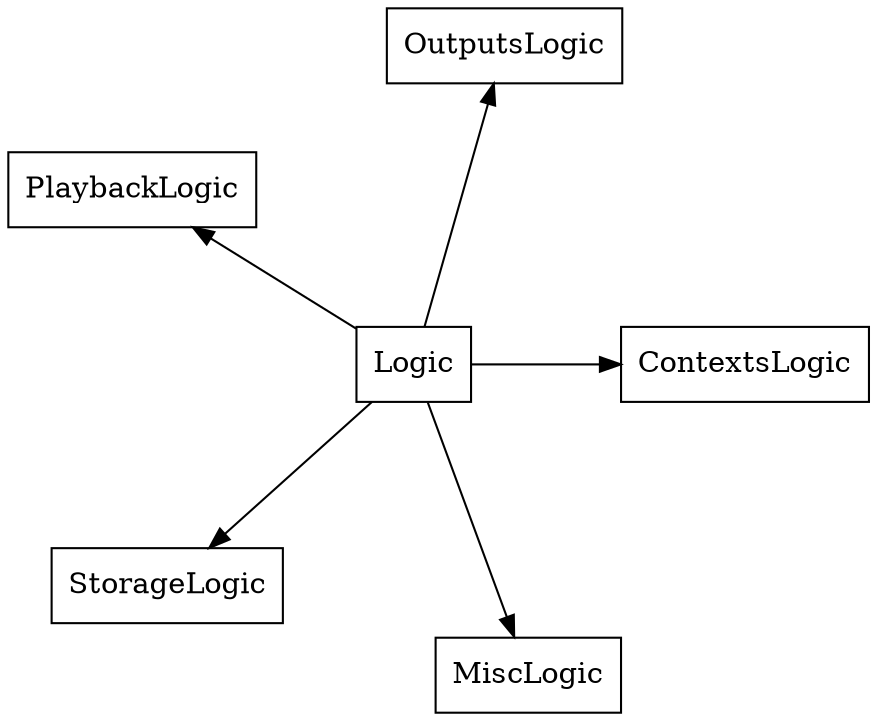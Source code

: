 digraph Logic {
    node [URL="\N.html" shape=box]
    graph [layout="circo"]
    Logic [label="Logic" root=true]

    Logic -> ContextsLogic
    Logic -> OutputsLogic
    Logic -> PlaybackLogic
    Logic -> StorageLogic
    Logic -> MiscLogic
}
